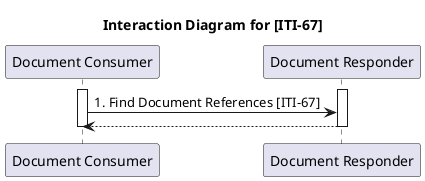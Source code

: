 @startuml

title Interaction Diagram for [ITI-67]

participant "Document Consumer" as DocumentConsumer
participant "Document Responder" as DocumentResponder
activate "DocumentConsumer"
activate "DocumentResponder"
"DocumentConsumer" -> "DocumentResponder" : 1. Find Document References [ITI-67]
return
deactivate "DocumentConsumer"
deactivate "DocumentResponder"

@enduml 
